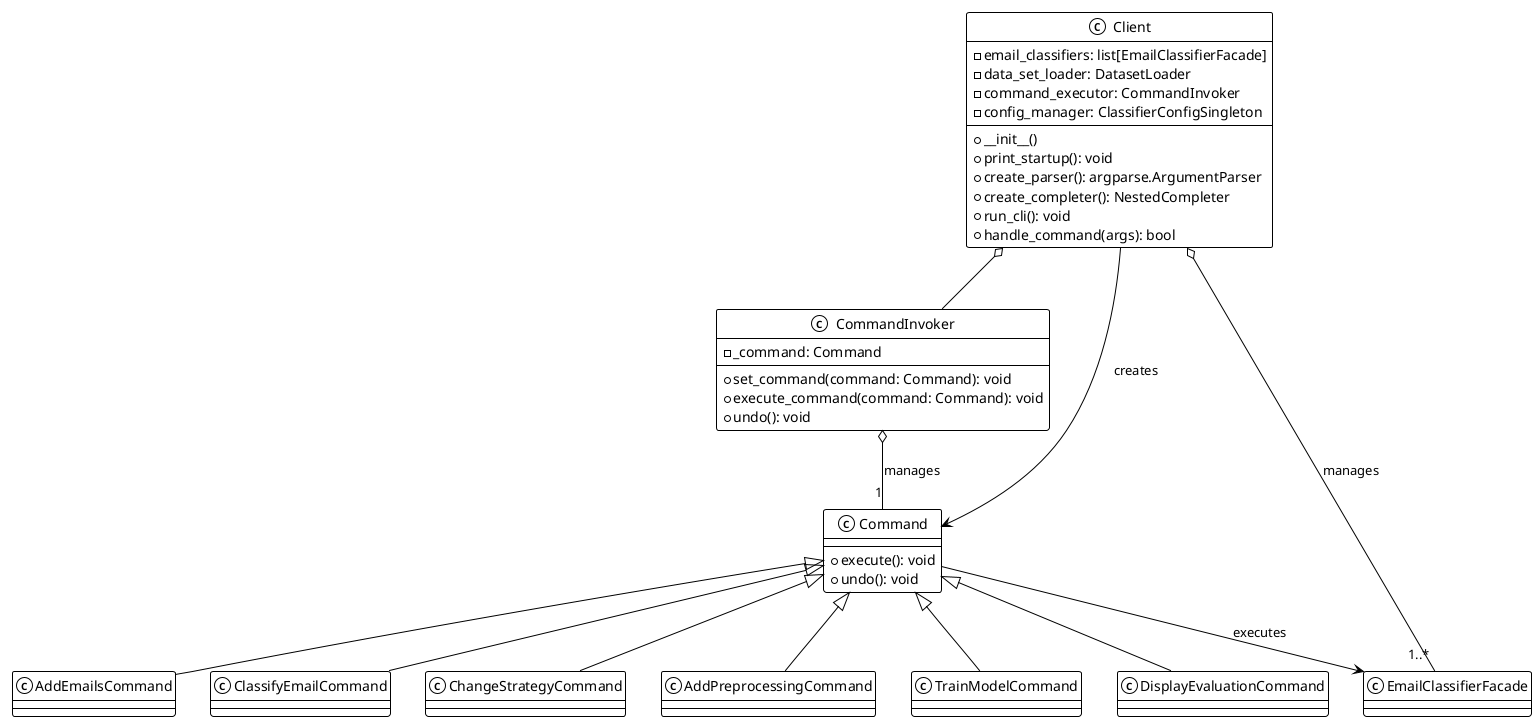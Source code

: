 @startuml
!theme mono


class Client  {
    - email_classifiers: list[EmailClassifierFacade]
    - data_set_loader: DatasetLoader
    - command_executor: CommandInvoker
    + __init__()
    + print_startup(): void
    + create_parser(): argparse.ArgumentParser
    + create_completer(): NestedCompleter
    + run_cli(): void
    + handle_command(args): bool
    - config_manager: ClassifierConfigSingleton
}

class CommandInvoker {
    - _command: Command
    + set_command(command: Command): void
    + execute_command(command: Command): void
    + undo(): void
}


class Command {
    + execute(): void
    + undo(): void
}

class AddEmailsCommand {
}

class ClassifyEmailCommand {
}

class ChangeStrategyCommand {
}

class AddPreprocessingCommand {
}

class TrainModelCommand {
}

class DisplayEvaluationCommand {
}

class EmailClassifierFacade {
}

Client o-- "1..*" EmailClassifierFacade : manages
Client o-- CommandInvoker
CommandInvoker o-- "1" Command : manages
Command <|-- AddEmailsCommand
Command <|-- ClassifyEmailCommand
Command <|-- ChangeStrategyCommand
Command <|-- AddPreprocessingCommand
Command <|-- TrainModelCommand
Command <|-- DisplayEvaluationCommand

Command --> EmailClassifierFacade :executes
Client --> Command :creates 

@enduml
